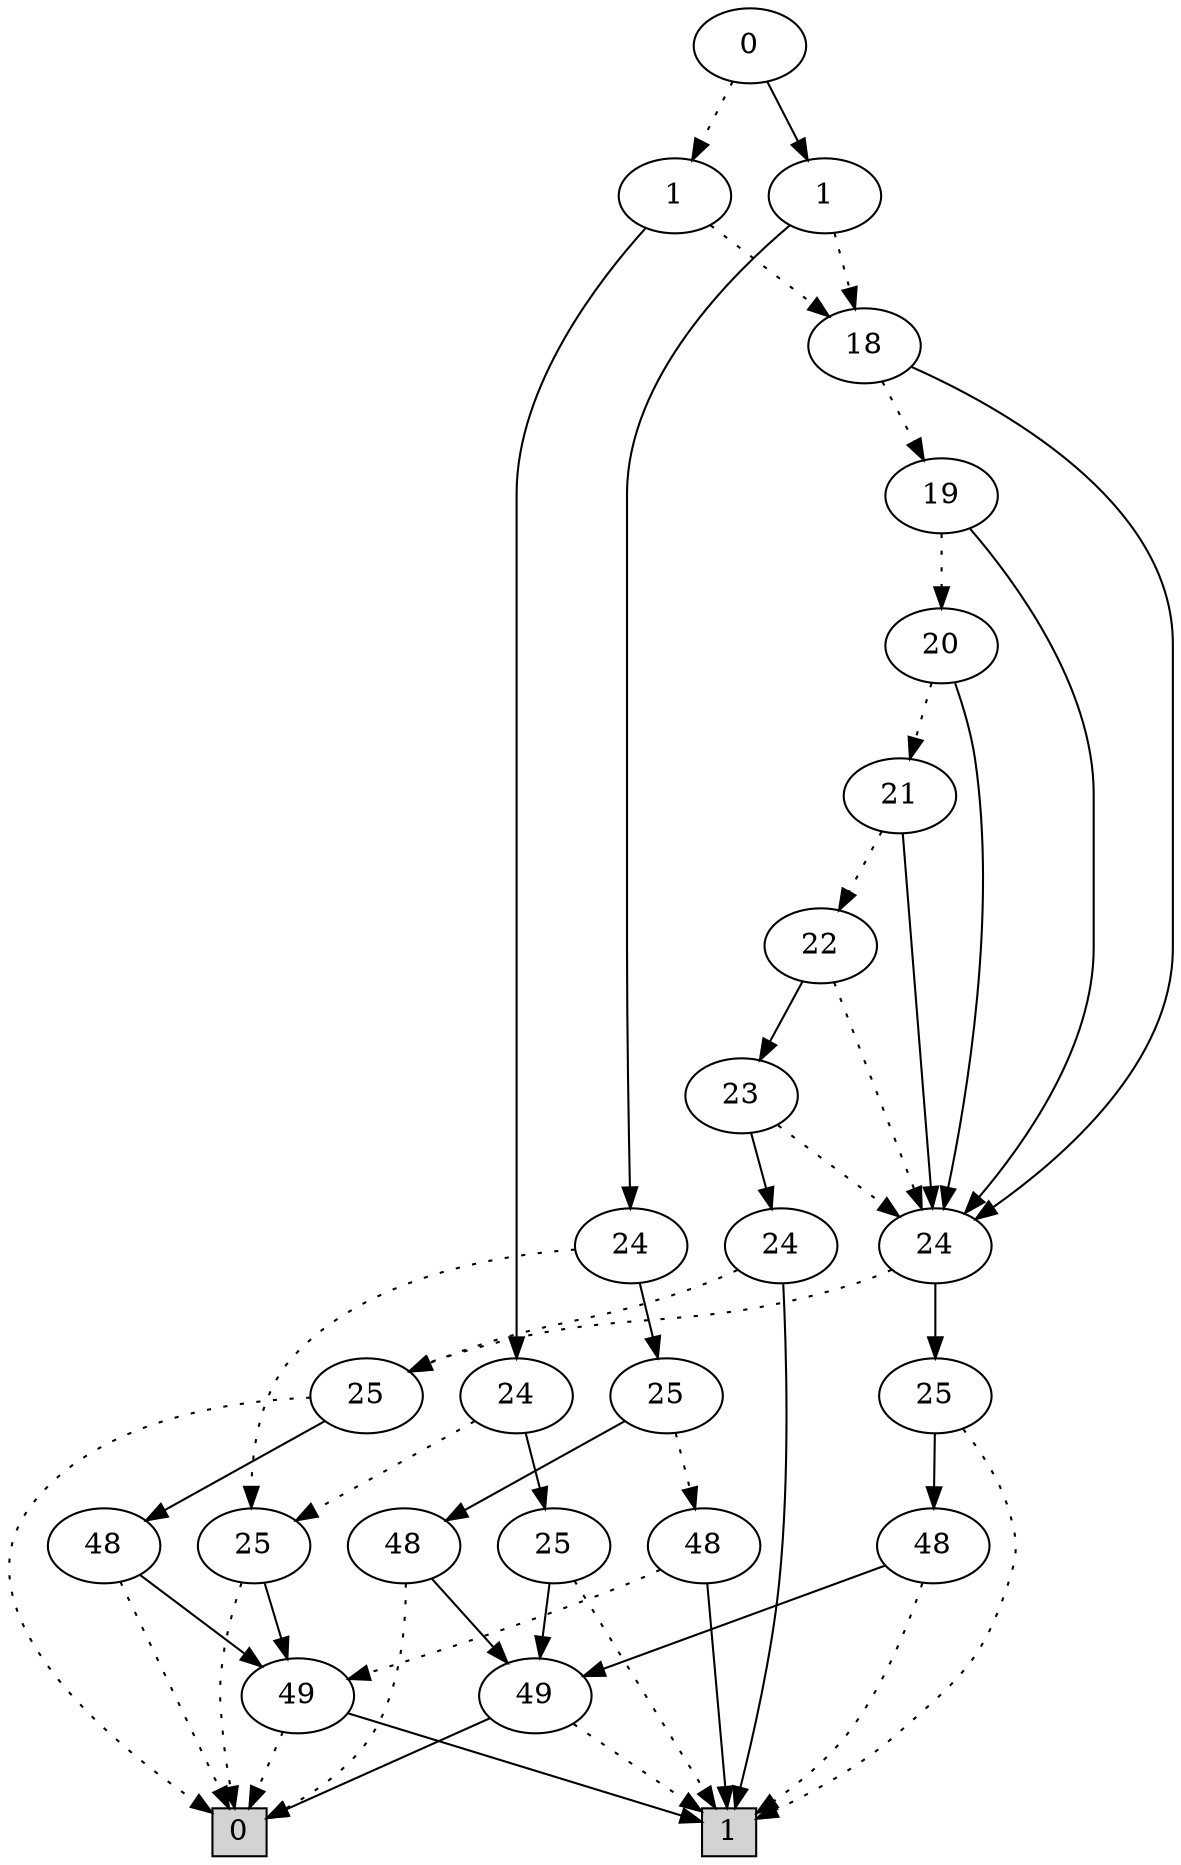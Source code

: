 digraph G {
0 [shape=box, label="0", style=filled, shape=box, height=0.3, width=0.3];
1 [shape=box, label="1", style=filled, shape=box, height=0.3, width=0.3];
162364 [label="0"];
162364 -> 162361 [style=dotted];
162364 -> 162363 [style=filled];
162361 [label="1"];
162361 -> 162359 [style=dotted];
162361 -> 162360 [style=filled];
162359 [label="18"];
162359 -> 162358 [style=dotted];
162359 -> 162352 [style=filled];
162358 [label="19"];
162358 -> 162357 [style=dotted];
162358 -> 162352 [style=filled];
162357 [label="20"];
162357 -> 162356 [style=dotted];
162357 -> 162352 [style=filled];
162356 [label="21"];
162356 -> 162355 [style=dotted];
162356 -> 162352 [style=filled];
162355 [label="22"];
162355 -> 162352 [style=dotted];
162355 -> 162354 [style=filled];
162352 [label="24"];
162352 -> 42600 [style=dotted];
162352 -> 42608 [style=filled];
42600 [label="25"];
42600 -> 0 [style=dotted];
42600 -> 4598 [style=filled];
4598 [label="48"];
4598 -> 0 [style=dotted];
4598 -> 100 [style=filled];
100 [label="49"];
100 -> 0 [style=dotted];
100 -> 1 [style=filled];
42608 [label="25"];
42608 -> 1 [style=dotted];
42608 -> 4600 [style=filled];
4600 [label="48"];
4600 -> 1 [style=dotted];
4600 -> 101 [style=filled];
101 [label="49"];
101 -> 1 [style=dotted];
101 -> 0 [style=filled];
162354 [label="23"];
162354 -> 162352 [style=dotted];
162354 -> 162353 [style=filled];
162353 [label="24"];
162353 -> 42600 [style=dotted];
162353 -> 1 [style=filled];
162360 [label="24"];
162360 -> 37819 [style=dotted];
162360 -> 37834 [style=filled];
37819 [label="25"];
37819 -> 0 [style=dotted];
37819 -> 100 [style=filled];
37834 [label="25"];
37834 -> 1 [style=dotted];
37834 -> 101 [style=filled];
162363 [label="1"];
162363 -> 162359 [style=dotted];
162363 -> 162362 [style=filled];
162362 [label="24"];
162362 -> 37819 [style=dotted];
162362 -> 162182 [style=filled];
162182 [label="25"];
162182 -> 42471 [style=dotted];
162182 -> 42455 [style=filled];
42471 [label="48"];
42471 -> 100 [style=dotted];
42471 -> 1 [style=filled];
42455 [label="48"];
42455 -> 0 [style=dotted];
42455 -> 101 [style=filled];
}
